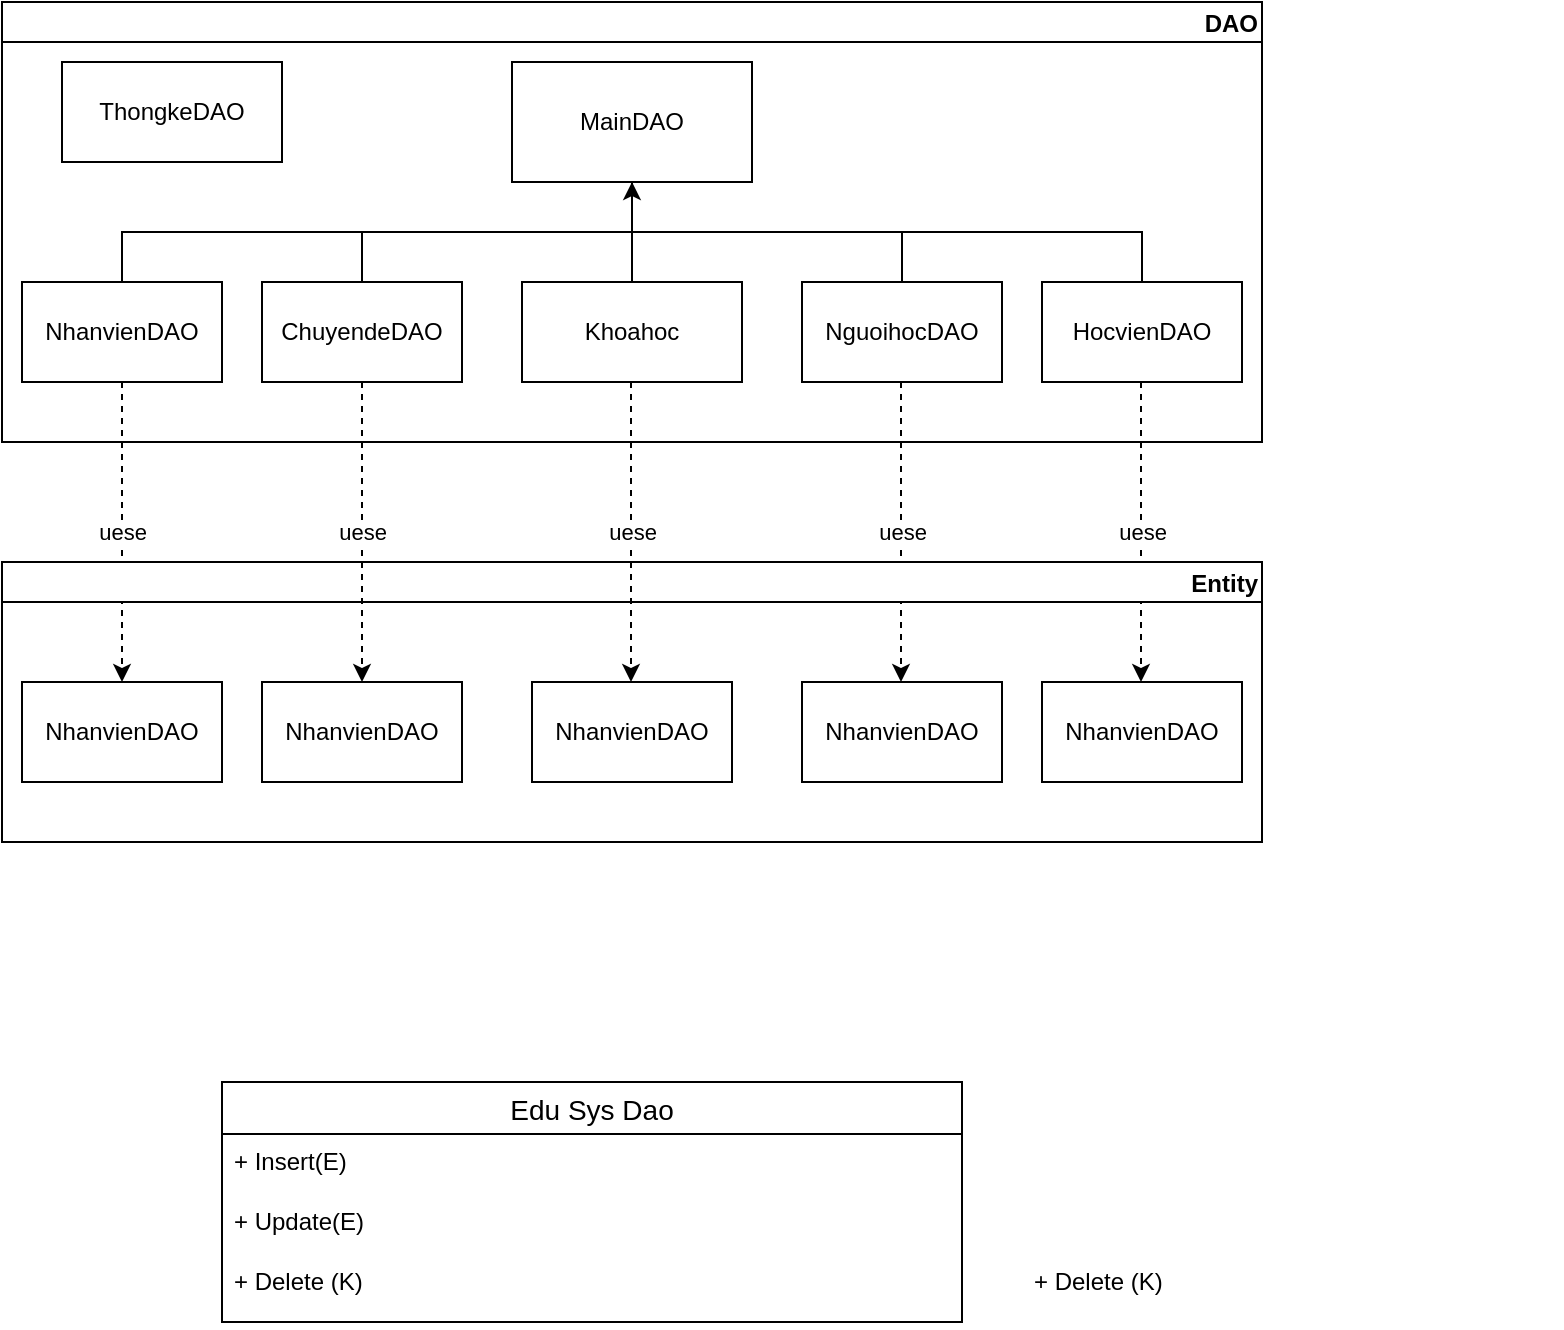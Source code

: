 <mxfile version="20.5.3" type="device"><diagram id="YM_A6j-Hp1MVPlWn1iPl" name="Page-1"><mxGraphModel dx="1038" dy="580" grid="1" gridSize="10" guides="1" tooltips="1" connect="1" arrows="1" fold="1" page="1" pageScale="1" pageWidth="850" pageHeight="1100" math="0" shadow="0"><root><mxCell id="0"/><mxCell id="1" parent="0"/><mxCell id="L2ntkkGF6vmVTSSQp7gs-14" value="DAO" style="swimlane;startSize=20;horizontal=1;containerType=tree;newEdgeStyle={&quot;edgeStyle&quot;:&quot;elbowEdgeStyle&quot;,&quot;startArrow&quot;:&quot;none&quot;,&quot;endArrow&quot;:&quot;none&quot;};align=right;" vertex="1" parent="1"><mxGeometry x="110" y="50" width="630" height="220" as="geometry"/></mxCell><mxCell id="L2ntkkGF6vmVTSSQp7gs-15" value="" style="edgeStyle=elbowEdgeStyle;elbow=vertical;startArrow=none;endArrow=none;rounded=0;" edge="1" parent="L2ntkkGF6vmVTSSQp7gs-14" source="L2ntkkGF6vmVTSSQp7gs-17" target="L2ntkkGF6vmVTSSQp7gs-18"><mxGeometry relative="1" as="geometry"/></mxCell><mxCell id="L2ntkkGF6vmVTSSQp7gs-16" value="" style="edgeStyle=elbowEdgeStyle;elbow=vertical;startArrow=none;endArrow=none;rounded=0;" edge="1" parent="L2ntkkGF6vmVTSSQp7gs-14" source="L2ntkkGF6vmVTSSQp7gs-17" target="L2ntkkGF6vmVTSSQp7gs-19"><mxGeometry relative="1" as="geometry"/></mxCell><UserObject label="MainDAO" treeRoot="1" id="L2ntkkGF6vmVTSSQp7gs-17"><mxCell style="whiteSpace=wrap;html=1;align=center;treeFolding=1;treeMoving=1;newEdgeStyle={&quot;edgeStyle&quot;:&quot;elbowEdgeStyle&quot;,&quot;startArrow&quot;:&quot;none&quot;,&quot;endArrow&quot;:&quot;none&quot;};" vertex="1" parent="L2ntkkGF6vmVTSSQp7gs-14"><mxGeometry x="255" y="30" width="120" height="60" as="geometry"/></mxCell></UserObject><mxCell id="L2ntkkGF6vmVTSSQp7gs-18" value="ChuyendeDAO" style="whiteSpace=wrap;html=1;align=center;verticalAlign=middle;treeFolding=1;treeMoving=1;newEdgeStyle={&quot;edgeStyle&quot;:&quot;elbowEdgeStyle&quot;,&quot;startArrow&quot;:&quot;none&quot;,&quot;endArrow&quot;:&quot;none&quot;};" vertex="1" parent="L2ntkkGF6vmVTSSQp7gs-14"><mxGeometry x="130" y="140" width="100" height="50" as="geometry"/></mxCell><mxCell id="L2ntkkGF6vmVTSSQp7gs-19" value="NguoihocDAO" style="whiteSpace=wrap;html=1;align=center;verticalAlign=middle;treeFolding=1;treeMoving=1;newEdgeStyle={&quot;edgeStyle&quot;:&quot;elbowEdgeStyle&quot;,&quot;startArrow&quot;:&quot;none&quot;,&quot;endArrow&quot;:&quot;none&quot;};" vertex="1" parent="L2ntkkGF6vmVTSSQp7gs-14"><mxGeometry x="400" y="140" width="100" height="50" as="geometry"/></mxCell><mxCell id="L2ntkkGF6vmVTSSQp7gs-20" value="" style="edgeStyle=elbowEdgeStyle;elbow=vertical;startArrow=none;endArrow=none;rounded=0;" edge="1" target="L2ntkkGF6vmVTSSQp7gs-21" source="L2ntkkGF6vmVTSSQp7gs-17" parent="L2ntkkGF6vmVTSSQp7gs-14"><mxGeometry relative="1" as="geometry"><mxPoint x="510" y="270" as="sourcePoint"/></mxGeometry></mxCell><mxCell id="L2ntkkGF6vmVTSSQp7gs-21" value="HocvienDAO" style="whiteSpace=wrap;html=1;align=center;verticalAlign=middle;treeFolding=1;treeMoving=1;newEdgeStyle={&quot;edgeStyle&quot;:&quot;elbowEdgeStyle&quot;,&quot;startArrow&quot;:&quot;none&quot;,&quot;endArrow&quot;:&quot;none&quot;};" vertex="1" parent="L2ntkkGF6vmVTSSQp7gs-14"><mxGeometry x="520" y="140" width="100" height="50" as="geometry"/></mxCell><mxCell id="L2ntkkGF6vmVTSSQp7gs-22" value="" style="edgeStyle=elbowEdgeStyle;elbow=vertical;startArrow=none;endArrow=none;rounded=0;" edge="1" target="L2ntkkGF6vmVTSSQp7gs-23" source="L2ntkkGF6vmVTSSQp7gs-17" parent="L2ntkkGF6vmVTSSQp7gs-14"><mxGeometry relative="1" as="geometry"><mxPoint x="510" y="270" as="sourcePoint"/></mxGeometry></mxCell><mxCell id="L2ntkkGF6vmVTSSQp7gs-23" value="NhanvienDAO" style="whiteSpace=wrap;html=1;align=center;verticalAlign=middle;treeFolding=1;treeMoving=1;newEdgeStyle={&quot;edgeStyle&quot;:&quot;elbowEdgeStyle&quot;,&quot;startArrow&quot;:&quot;none&quot;,&quot;endArrow&quot;:&quot;none&quot;};" vertex="1" parent="L2ntkkGF6vmVTSSQp7gs-14"><mxGeometry x="10" y="140" width="100" height="50" as="geometry"/></mxCell><UserObject label="ThongkeDAO" treeRoot="1" id="L2ntkkGF6vmVTSSQp7gs-36"><mxCell style="whiteSpace=wrap;html=1;align=center;treeFolding=1;treeMoving=1;newEdgeStyle={&quot;edgeStyle&quot;:&quot;elbowEdgeStyle&quot;,&quot;startArrow&quot;:&quot;none&quot;,&quot;endArrow&quot;:&quot;none&quot;};" vertex="1" parent="L2ntkkGF6vmVTSSQp7gs-14"><mxGeometry x="30" y="30" width="110" height="50" as="geometry"/></mxCell></UserObject><UserObject label="Khoahoc" treeRoot="1" id="L2ntkkGF6vmVTSSQp7gs-37"><mxCell style="whiteSpace=wrap;html=1;align=center;treeFolding=1;treeMoving=1;newEdgeStyle={&quot;edgeStyle&quot;:&quot;elbowEdgeStyle&quot;,&quot;startArrow&quot;:&quot;none&quot;,&quot;endArrow&quot;:&quot;none&quot;};" vertex="1" parent="L2ntkkGF6vmVTSSQp7gs-14"><mxGeometry x="260" y="140" width="110" height="50" as="geometry"/></mxCell></UserObject><mxCell id="L2ntkkGF6vmVTSSQp7gs-39" style="edgeStyle=orthogonalEdgeStyle;rounded=0;orthogonalLoop=1;jettySize=auto;html=1;exitX=0.5;exitY=0;exitDx=0;exitDy=0;entryX=0.5;entryY=1;entryDx=0;entryDy=0;" edge="1" parent="L2ntkkGF6vmVTSSQp7gs-14" source="L2ntkkGF6vmVTSSQp7gs-37" target="L2ntkkGF6vmVTSSQp7gs-17"><mxGeometry relative="1" as="geometry"><mxPoint x="315" y="115" as="targetPoint"/></mxGeometry></mxCell><mxCell id="L2ntkkGF6vmVTSSQp7gs-42" value="uese" style="endArrow=classic;dashed=1;html=1;rounded=0;exitX=0.5;exitY=0;exitDx=0;exitDy=0;startArrow=none;startFill=0;sketch=0;shadow=0;movable=1;resizable=1;rotatable=1;deletable=1;editable=1;connectable=1;entryX=0.5;entryY=0;entryDx=0;entryDy=0;endFill=1;" edge="1" parent="L2ntkkGF6vmVTSSQp7gs-14" target="L2ntkkGF6vmVTSSQp7gs-49"><mxGeometry width="50" height="50" relative="1" as="geometry"><mxPoint x="60" y="190" as="sourcePoint"/><mxPoint x="60" y="280" as="targetPoint"/></mxGeometry></mxCell><mxCell id="L2ntkkGF6vmVTSSQp7gs-56" value="uese" style="endArrow=classic;dashed=1;html=1;rounded=0;exitX=0.5;exitY=0;exitDx=0;exitDy=0;startArrow=none;startFill=0;sketch=0;shadow=0;movable=1;resizable=1;rotatable=1;deletable=1;editable=1;connectable=1;entryX=0.5;entryY=0;entryDx=0;entryDy=0;endFill=1;" edge="1" parent="L2ntkkGF6vmVTSSQp7gs-14"><mxGeometry width="50" height="50" relative="1" as="geometry"><mxPoint x="449.5" y="190" as="sourcePoint"/><mxPoint x="449.5" y="340" as="targetPoint"/></mxGeometry></mxCell><mxCell id="L2ntkkGF6vmVTSSQp7gs-57" value="uese" style="endArrow=classic;dashed=1;html=1;rounded=0;exitX=0.5;exitY=0;exitDx=0;exitDy=0;startArrow=none;startFill=0;sketch=0;shadow=0;movable=1;resizable=1;rotatable=1;deletable=1;editable=1;connectable=1;entryX=0.5;entryY=0;entryDx=0;entryDy=0;endFill=1;" edge="1" parent="L2ntkkGF6vmVTSSQp7gs-14"><mxGeometry width="50" height="50" relative="1" as="geometry"><mxPoint x="569.5" y="190" as="sourcePoint"/><mxPoint x="569.5" y="340" as="targetPoint"/></mxGeometry></mxCell><mxCell id="L2ntkkGF6vmVTSSQp7gs-43" value="Entity" style="swimlane;startSize=20;horizontal=1;containerType=tree;newEdgeStyle={&quot;edgeStyle&quot;:&quot;elbowEdgeStyle&quot;,&quot;startArrow&quot;:&quot;none&quot;,&quot;endArrow&quot;:&quot;none&quot;};align=right;" vertex="1" parent="1"><mxGeometry x="110" y="330" width="630" height="140" as="geometry"/></mxCell><mxCell id="L2ntkkGF6vmVTSSQp7gs-49" value="NhanvienDAO" style="whiteSpace=wrap;html=1;align=center;verticalAlign=middle;treeFolding=1;treeMoving=1;newEdgeStyle={&quot;edgeStyle&quot;:&quot;elbowEdgeStyle&quot;,&quot;startArrow&quot;:&quot;none&quot;,&quot;endArrow&quot;:&quot;none&quot;};" vertex="1" parent="L2ntkkGF6vmVTSSQp7gs-43"><mxGeometry x="10" y="60" width="100" height="50" as="geometry"/></mxCell><mxCell id="L2ntkkGF6vmVTSSQp7gs-51" value="NhanvienDAO" style="whiteSpace=wrap;html=1;align=center;verticalAlign=middle;treeFolding=1;treeMoving=1;newEdgeStyle={&quot;edgeStyle&quot;:&quot;elbowEdgeStyle&quot;,&quot;startArrow&quot;:&quot;none&quot;,&quot;endArrow&quot;:&quot;none&quot;};" vertex="1" parent="L2ntkkGF6vmVTSSQp7gs-43"><mxGeometry x="520" y="60" width="100" height="50" as="geometry"/></mxCell><mxCell id="L2ntkkGF6vmVTSSQp7gs-50" value="NhanvienDAO" style="whiteSpace=wrap;html=1;align=center;verticalAlign=middle;treeFolding=1;treeMoving=1;newEdgeStyle={&quot;edgeStyle&quot;:&quot;elbowEdgeStyle&quot;,&quot;startArrow&quot;:&quot;none&quot;,&quot;endArrow&quot;:&quot;none&quot;};" vertex="1" parent="L2ntkkGF6vmVTSSQp7gs-43"><mxGeometry x="400" y="60" width="100" height="50" as="geometry"/></mxCell><mxCell id="L2ntkkGF6vmVTSSQp7gs-52" value="NhanvienDAO" style="whiteSpace=wrap;html=1;align=center;verticalAlign=middle;treeFolding=1;treeMoving=1;newEdgeStyle={&quot;edgeStyle&quot;:&quot;elbowEdgeStyle&quot;,&quot;startArrow&quot;:&quot;none&quot;,&quot;endArrow&quot;:&quot;none&quot;};" vertex="1" parent="L2ntkkGF6vmVTSSQp7gs-43"><mxGeometry x="265" y="60" width="100" height="50" as="geometry"/></mxCell><mxCell id="L2ntkkGF6vmVTSSQp7gs-53" value="NhanvienDAO" style="whiteSpace=wrap;html=1;align=center;verticalAlign=middle;treeFolding=1;treeMoving=1;newEdgeStyle={&quot;edgeStyle&quot;:&quot;elbowEdgeStyle&quot;,&quot;startArrow&quot;:&quot;none&quot;,&quot;endArrow&quot;:&quot;none&quot;};" vertex="1" parent="L2ntkkGF6vmVTSSQp7gs-43"><mxGeometry x="130" y="60" width="100" height="50" as="geometry"/></mxCell><mxCell id="L2ntkkGF6vmVTSSQp7gs-54" value="uese" style="endArrow=classic;dashed=1;html=1;rounded=0;exitX=0.5;exitY=0;exitDx=0;exitDy=0;startArrow=none;startFill=0;sketch=0;shadow=0;movable=1;resizable=1;rotatable=1;deletable=1;editable=1;connectable=1;entryX=0.5;entryY=0;entryDx=0;entryDy=0;endFill=1;" edge="1" parent="1"><mxGeometry width="50" height="50" relative="1" as="geometry"><mxPoint x="290" y="240" as="sourcePoint"/><mxPoint x="290" y="390" as="targetPoint"/></mxGeometry></mxCell><mxCell id="L2ntkkGF6vmVTSSQp7gs-55" value="uese" style="endArrow=classic;dashed=1;html=1;rounded=0;exitX=0.5;exitY=0;exitDx=0;exitDy=0;startArrow=none;startFill=0;sketch=0;shadow=0;movable=1;resizable=1;rotatable=1;deletable=1;editable=1;connectable=1;entryX=0.5;entryY=0;entryDx=0;entryDy=0;endFill=1;" edge="1" parent="1"><mxGeometry width="50" height="50" relative="1" as="geometry"><mxPoint x="424.5" y="240" as="sourcePoint"/><mxPoint x="424.5" y="390" as="targetPoint"/></mxGeometry></mxCell><mxCell id="L2ntkkGF6vmVTSSQp7gs-59" value="Edu Sys Dao" style="swimlane;fontStyle=0;childLayout=stackLayout;horizontal=1;startSize=26;horizontalStack=0;resizeParent=1;resizeParentMax=0;resizeLast=0;collapsible=1;marginBottom=0;align=center;fontSize=14;" vertex="1" parent="1"><mxGeometry x="220" y="590" width="370" height="120" as="geometry"/></mxCell><mxCell id="L2ntkkGF6vmVTSSQp7gs-60" value="+ Insert(E)" style="text;strokeColor=none;fillColor=none;spacingLeft=4;spacingRight=4;overflow=hidden;rotatable=0;points=[[0,0.5],[1,0.5]];portConstraint=eastwest;fontSize=12;" vertex="1" parent="L2ntkkGF6vmVTSSQp7gs-59"><mxGeometry y="26" width="370" height="30" as="geometry"/></mxCell><mxCell id="L2ntkkGF6vmVTSSQp7gs-61" value="+ Update(E)" style="text;strokeColor=none;fillColor=none;spacingLeft=4;spacingRight=4;overflow=hidden;rotatable=0;points=[[0,0.5],[1,0.5]];portConstraint=eastwest;fontSize=12;" vertex="1" parent="L2ntkkGF6vmVTSSQp7gs-59"><mxGeometry y="56" width="370" height="30" as="geometry"/></mxCell><mxCell id="L2ntkkGF6vmVTSSQp7gs-62" value="+ Delete (K)" style="text;strokeColor=none;fillColor=none;spacingLeft=4;spacingRight=4;overflow=hidden;rotatable=0;points=[[0,0.5],[1,0.5]];portConstraint=eastwest;fontSize=12;" vertex="1" parent="L2ntkkGF6vmVTSSQp7gs-59"><mxGeometry y="86" width="370" height="34" as="geometry"/></mxCell><mxCell id="L2ntkkGF6vmVTSSQp7gs-66" value="+ Delete (K)" style="text;strokeColor=none;fillColor=none;spacingLeft=4;spacingRight=4;overflow=hidden;rotatable=0;points=[[0,0.5],[1,0.5]];portConstraint=eastwest;fontSize=12;" vertex="1" parent="1"><mxGeometry x="620" y="676" width="270" height="34" as="geometry"/></mxCell></root></mxGraphModel></diagram></mxfile>